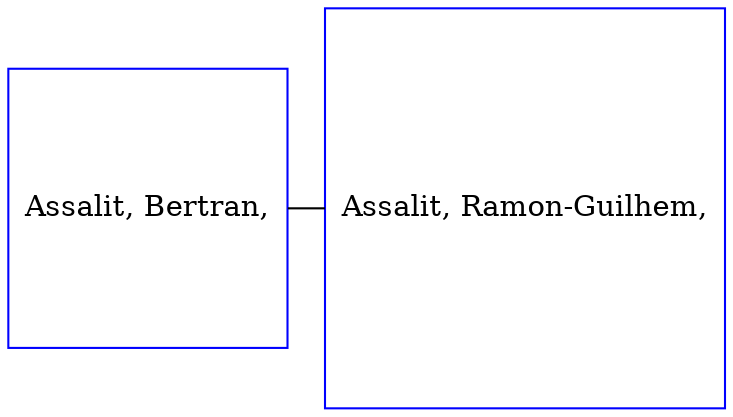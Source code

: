 digraph D {
    edge [dir=none];    node [shape=box];    "005030"   [label="Assalit, Bertran,", shape=box, regular=1, color="blue"] ;
"005031"   [label="Assalit, Ramon-Guilhem,", shape=box, regular=1, color="blue"] ;
{rank=same; 005030->005031};
}